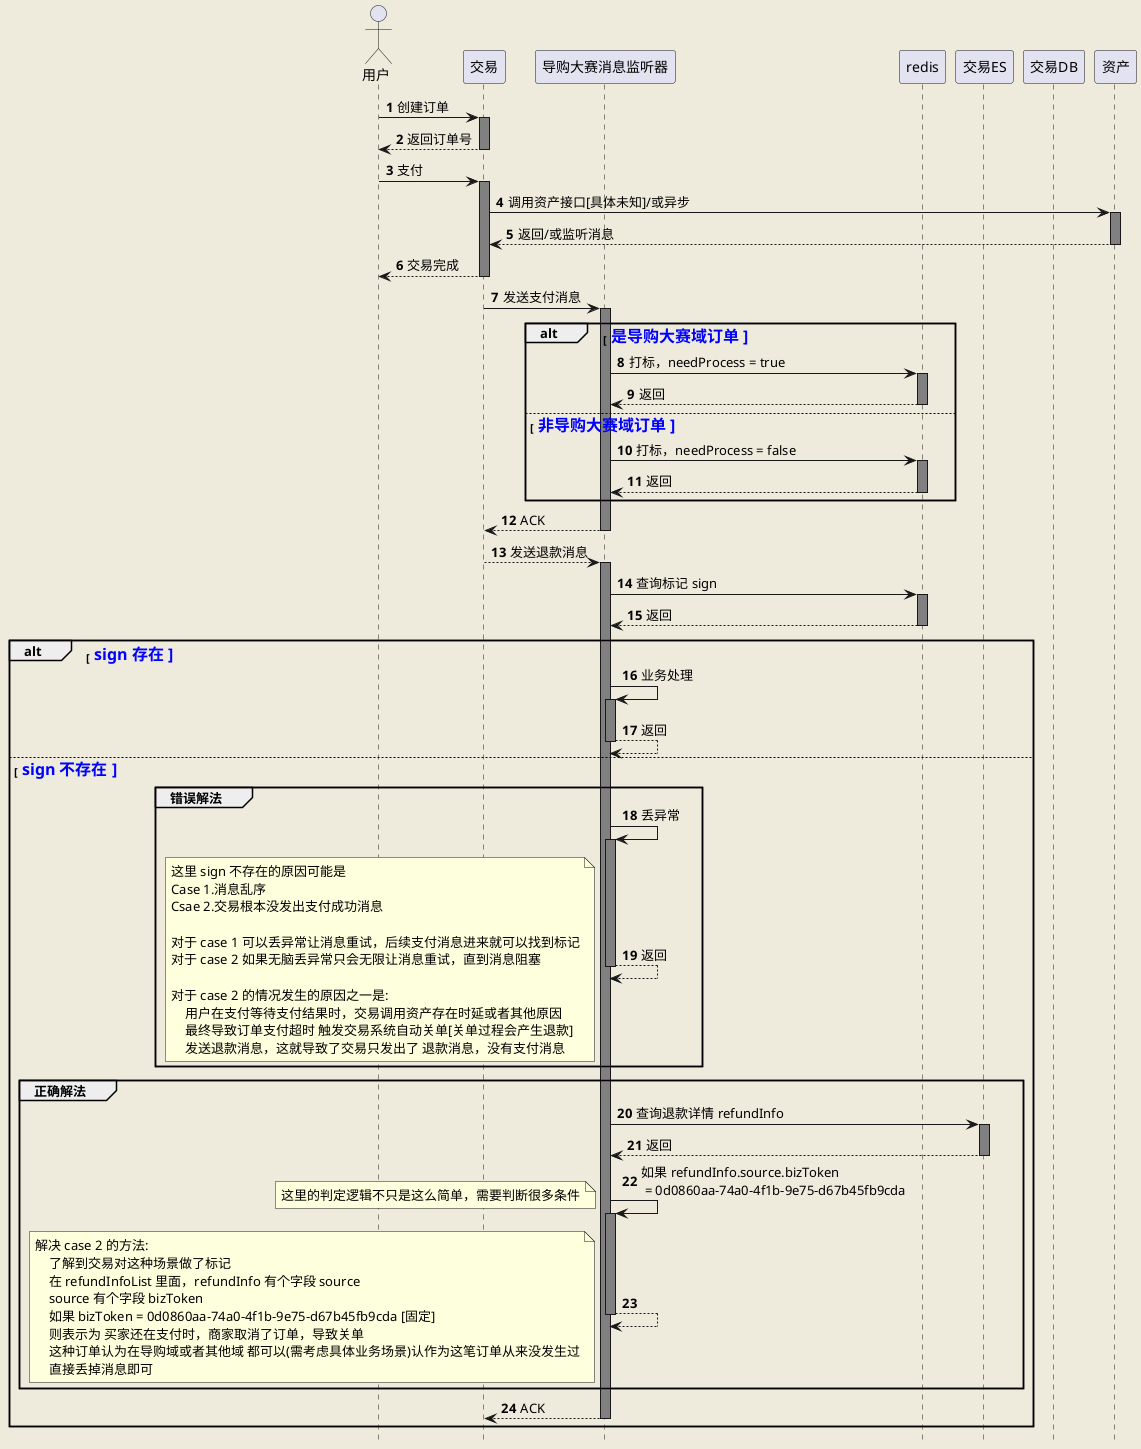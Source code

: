 @startuml
'https://plantuml.com/sequence-diagram

hide footbox
skinparam backgroundColor #EEEBDC

skinparam sequence {
    LifeLineBackgroundColor grey
}

autonumber

actor 用户 as user
participant "交易" as trade
participant "导购大赛消息监听器" as sales
participant "redis" as redis
participant "交易ES" as es
participant "交易DB" as db
participant "资产" as asset

user -> trade ++ : 创建订单

return 返回订单号

user -> trade ++ : 支付
trade -> asset ++ : 调用资产接口[具体未知]/或异步
return 返回/或监听消息
return 交易完成

trade -> sales ++ : 发送支付消息
alt <font size = 16 color = blue> 是导购大赛域订单 <b>
    sales -> redis ++ : 打标，needProcess = true
    return 返回
else <font size = 16 color = blue> 非导购大赛域订单 <b>
    sales -> redis ++ : 打标，needProcess = false
    return 返回
end
return ACK

trade --> sales ++ : 发送退款消息
    sales -> redis ++ : 查询标记 sign
    return 返回

    alt <font size = 16 color = blue> sign 存在 <b>
        sales -> sales ++ : 业务处理
        return 返回
    else <font size = 16 color = blue> sign 不存在 <b>

        group 错误解法
            sales -> sales ++ : 丢异常
            return 返回
            note left
                这里 sign 不存在的原因可能是
                Case 1.消息乱序
                Csae 2.交易根本没发出支付成功消息

                对于 case 1 可以丢异常让消息重试，后续支付消息进来就可以找到标记
                对于 case 2 如果无脑丢异常只会无限让消息重试，直到消息阻塞

                对于 case 2 的情况发生的原因之一是:
                    用户在支付等待支付结果时，交易调用资产存在时延或者其他原因
                    最终导致订单支付超时 触发交易系统自动关单[关单过程会产生退款]
                    发送退款消息，这就导致了交易只发出了 退款消息，没有支付消息
            end note


        end

        group 正确解法
            sales -> es ++ : 查询退款详情 refundInfo
            return 返回
            sales -> sales ++ : 如果 refundInfo.source.bizToken \n = 0d0860aa-74a0-4f1b-9e75-d67b45fb9cda
            note left
                这里的判定逻辑不只是这么简单，需要判断很多条件
            end note
            return
            note left
                解决 case 2 的方法:
                    了解到交易对这种场景做了标记
                    在 refundInfoList 里面，refundInfo 有个字段 source
                    source 有个字段 bizToken
                    如果 bizToken = 0d0860aa-74a0-4f1b-9e75-d67b45fb9cda [固定]
                    则表示为 买家还在支付时，商家取消了订单，导致关单
                    这种订单认为在导购域或者其他域 都可以(需考虑具体业务场景)认作为这笔订单从来没发生过
                    直接丢掉消息即可
            end note
        end

        return ACK

    end


@enduml